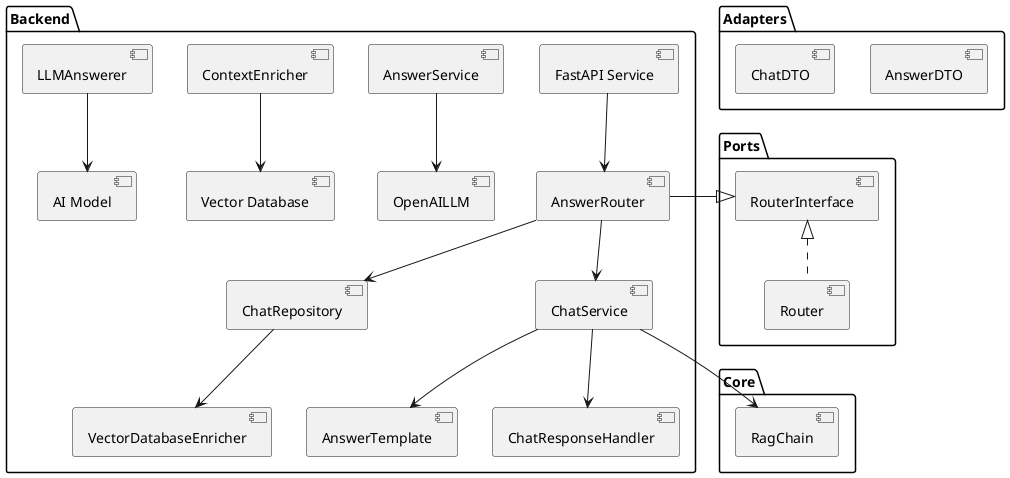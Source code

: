@startuml

package "Backend" {
  
  [FastAPI Service] --> [AnswerRouter]
   
  [AnswerRouter] --> [ChatService]
  [AnswerRouter] --> [ChatRepository]
  
  [ChatService] --> [AnswerTemplate]
  [ChatService] --> [ChatResponseHandler]

  [ChatRepository] --> [VectorDatabaseEnricher]
  
  [AnswerService] --> [OpenAILLM]

  [ContextEnricher] --> [Vector Database]
  [LLMAnswerer] --> [AI Model]
}

package "Adapters" {
  [AnswerDTO]
  [ChatDTO]
}

package "Core" {
  [RagChain]
}

package "Ports" {
  [RouterInterface] <|.. [Router]
}

[AnswerRouter] -|> [RouterInterface]

[ChatService] --> [RagChain]

@enduml